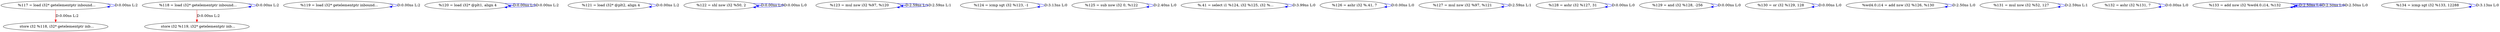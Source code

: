 digraph {
Node0x315b920[label="  %117 = load i32* getelementptr inbound..."];
Node0x315b920 -> Node0x315b920[label="D:0.00ns L:2",color=blue];
Node0x3156060[label="  store i32 %118, i32* getelementptr inb..."];
Node0x315b920 -> Node0x3156060[label="D:0.00ns L:2",color=red];
Node0x315bae0[label="  %118 = load i32* getelementptr inbound..."];
Node0x315bae0 -> Node0x315bae0[label="D:0.00ns L:2",color=blue];
Node0x31562a0[label="  store i32 %119, i32* getelementptr inb..."];
Node0x315bae0 -> Node0x31562a0[label="D:0.00ns L:2",color=red];
Node0x3156180[label="  %119 = load i32* getelementptr inbound..."];
Node0x3156180 -> Node0x3156180[label="D:0.00ns L:2",color=blue];
Node0x3156600[label="  %120 = load i32* @plt1, align 4"];
Node0x3156600 -> Node0x3156600[label="D:0.00ns L:2",color=blue];
Node0x3156600 -> Node0x3156600[label="D:0.00ns L:2",color=blue];
Node0x3156720[label="  %121 = load i32* @plt2, align 4"];
Node0x3156720 -> Node0x3156720[label="D:0.00ns L:2",color=blue];
Node0x3156840[label="  %122 = shl nsw i32 %50, 2"];
Node0x3156840 -> Node0x3156840[label="D:0.00ns L:0",color=blue];
Node0x3156840 -> Node0x3156840[label="D:0.00ns L:0",color=blue];
Node0x3156960[label="  %123 = mul nsw i32 %97, %120"];
Node0x3156960 -> Node0x3156960[label="D:2.59ns L:1",color=blue];
Node0x3156960 -> Node0x3156960[label="D:2.59ns L:1",color=blue];
Node0x3156ac0[label="  %124 = icmp sgt i32 %123, -1"];
Node0x3156ac0 -> Node0x3156ac0[label="D:3.13ns L:0",color=blue];
Node0x3156ba0[label="  %125 = sub nsw i32 0, %122"];
Node0x3156ba0 -> Node0x3156ba0[label="D:2.40ns L:0",color=blue];
Node0x3156c80[label="  %.41 = select i1 %124, i32 %125, i32 %..."];
Node0x3156c80 -> Node0x3156c80[label="D:3.99ns L:0",color=blue];
Node0x3156d60[label="  %126 = ashr i32 %.41, 7"];
Node0x3156d60 -> Node0x3156d60[label="D:0.00ns L:0",color=blue];
Node0x3156e40[label="  %127 = mul nsw i32 %97, %121"];
Node0x3156e40 -> Node0x3156e40[label="D:2.59ns L:1",color=blue];
Node0x3156f20[label="  %128 = ashr i32 %127, 31"];
Node0x3156f20 -> Node0x3156f20[label="D:0.00ns L:0",color=blue];
Node0x315bbc0[label="  %129 = and i32 %128, -256"];
Node0x315bbc0 -> Node0x315bbc0[label="D:0.00ns L:0",color=blue];
Node0x315bca0[label="  %130 = or i32 %129, 128"];
Node0x315bca0 -> Node0x315bca0[label="D:0.00ns L:0",color=blue];
Node0x315bd80[label="  %wd4.0.i14 = add nsw i32 %126, %130"];
Node0x315bd80 -> Node0x315bd80[label="D:2.50ns L:0",color=blue];
Node0x315be60[label="  %131 = mul nsw i32 %52, 127"];
Node0x315be60 -> Node0x315be60[label="D:2.59ns L:1",color=blue];
Node0x315bf40[label="  %132 = ashr i32 %131, 7"];
Node0x315bf40 -> Node0x315bf40[label="D:0.00ns L:0",color=blue];
Node0x315c020[label="  %133 = add nsw i32 %wd4.0.i14, %132"];
Node0x315c020 -> Node0x315c020[label="D:2.50ns L:0",color=blue];
Node0x315c020 -> Node0x315c020[label="D:2.50ns L:0",color=blue];
Node0x315c020 -> Node0x315c020[label="D:2.50ns L:0",color=blue];
Node0x315c100[label="  %134 = icmp sgt i32 %133, 12288"];
Node0x315c100 -> Node0x315c100[label="D:3.13ns L:0",color=blue];
}
